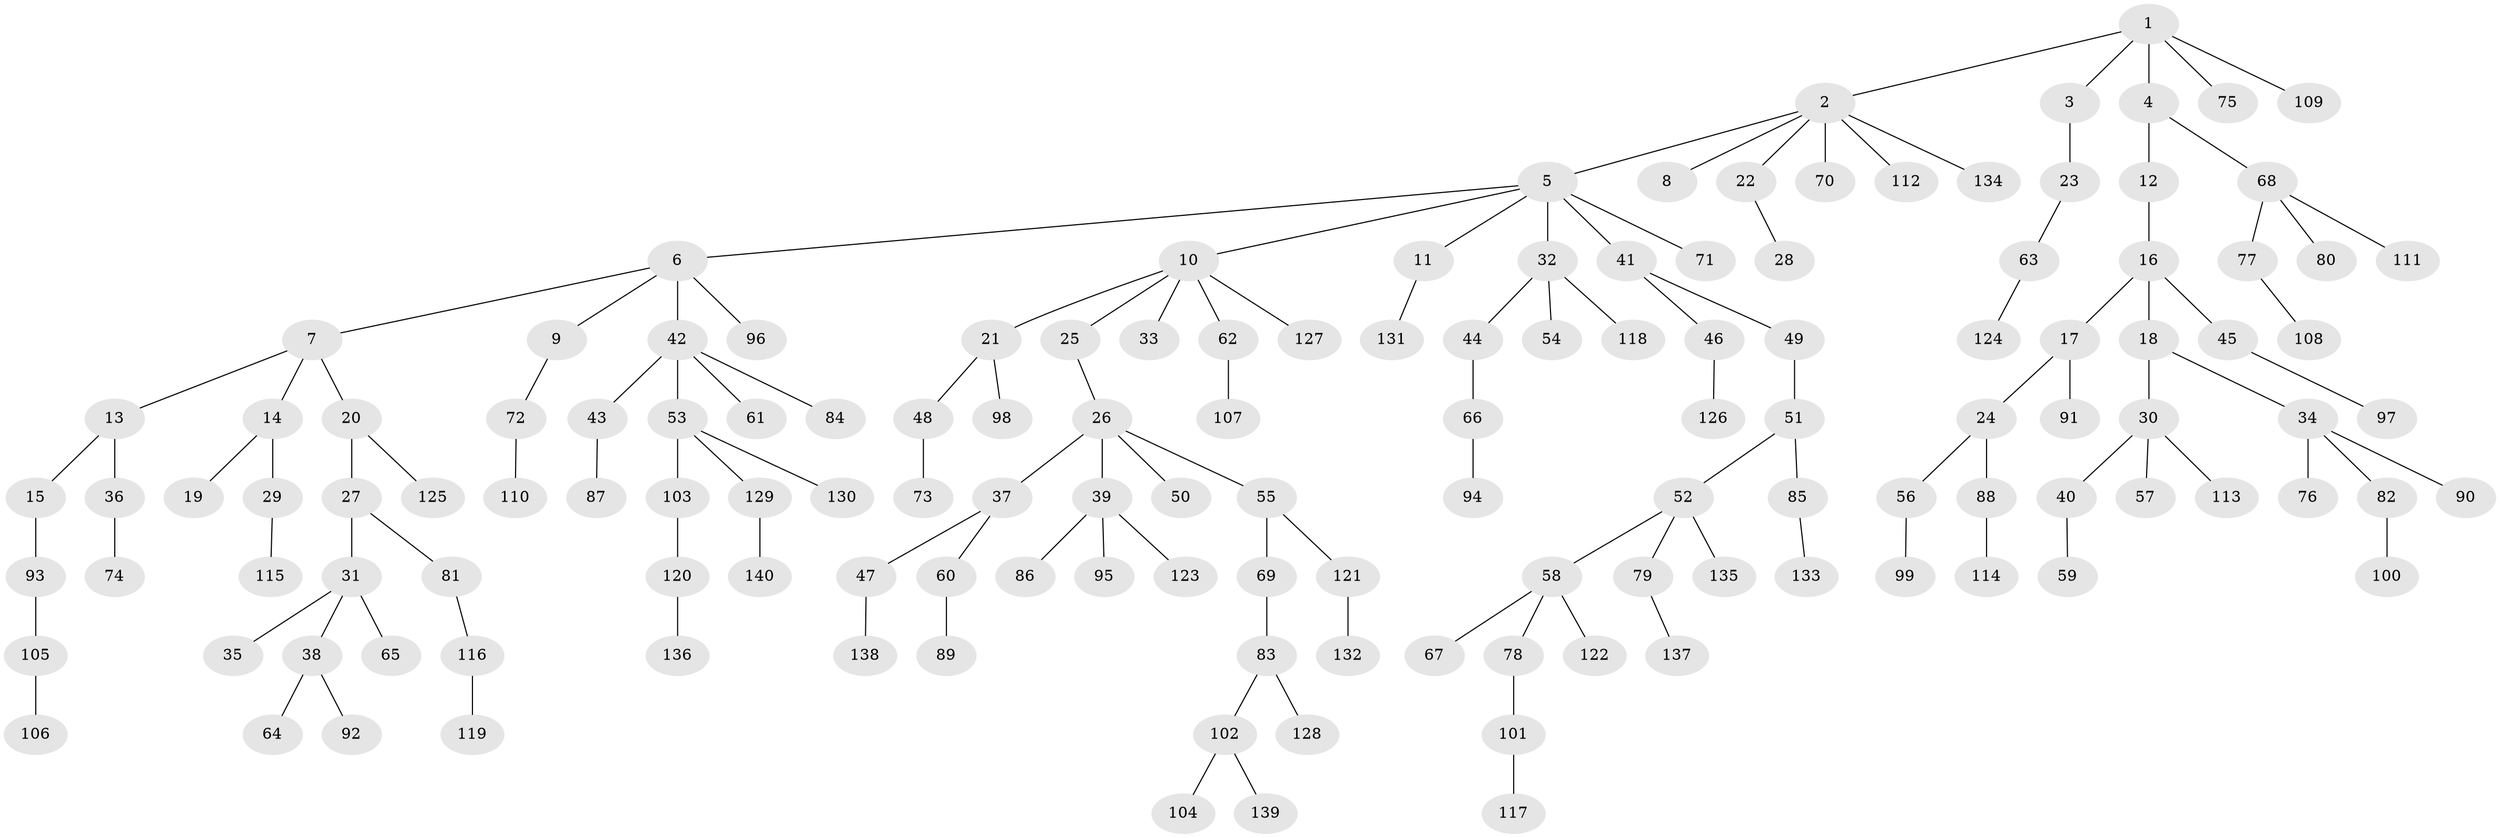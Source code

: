 // Generated by graph-tools (version 1.1) at 2025/50/03/09/25 03:50:18]
// undirected, 140 vertices, 139 edges
graph export_dot {
graph [start="1"]
  node [color=gray90,style=filled];
  1;
  2;
  3;
  4;
  5;
  6;
  7;
  8;
  9;
  10;
  11;
  12;
  13;
  14;
  15;
  16;
  17;
  18;
  19;
  20;
  21;
  22;
  23;
  24;
  25;
  26;
  27;
  28;
  29;
  30;
  31;
  32;
  33;
  34;
  35;
  36;
  37;
  38;
  39;
  40;
  41;
  42;
  43;
  44;
  45;
  46;
  47;
  48;
  49;
  50;
  51;
  52;
  53;
  54;
  55;
  56;
  57;
  58;
  59;
  60;
  61;
  62;
  63;
  64;
  65;
  66;
  67;
  68;
  69;
  70;
  71;
  72;
  73;
  74;
  75;
  76;
  77;
  78;
  79;
  80;
  81;
  82;
  83;
  84;
  85;
  86;
  87;
  88;
  89;
  90;
  91;
  92;
  93;
  94;
  95;
  96;
  97;
  98;
  99;
  100;
  101;
  102;
  103;
  104;
  105;
  106;
  107;
  108;
  109;
  110;
  111;
  112;
  113;
  114;
  115;
  116;
  117;
  118;
  119;
  120;
  121;
  122;
  123;
  124;
  125;
  126;
  127;
  128;
  129;
  130;
  131;
  132;
  133;
  134;
  135;
  136;
  137;
  138;
  139;
  140;
  1 -- 2;
  1 -- 3;
  1 -- 4;
  1 -- 75;
  1 -- 109;
  2 -- 5;
  2 -- 8;
  2 -- 22;
  2 -- 70;
  2 -- 112;
  2 -- 134;
  3 -- 23;
  4 -- 12;
  4 -- 68;
  5 -- 6;
  5 -- 10;
  5 -- 11;
  5 -- 32;
  5 -- 41;
  5 -- 71;
  6 -- 7;
  6 -- 9;
  6 -- 42;
  6 -- 96;
  7 -- 13;
  7 -- 14;
  7 -- 20;
  9 -- 72;
  10 -- 21;
  10 -- 25;
  10 -- 33;
  10 -- 62;
  10 -- 127;
  11 -- 131;
  12 -- 16;
  13 -- 15;
  13 -- 36;
  14 -- 19;
  14 -- 29;
  15 -- 93;
  16 -- 17;
  16 -- 18;
  16 -- 45;
  17 -- 24;
  17 -- 91;
  18 -- 30;
  18 -- 34;
  20 -- 27;
  20 -- 125;
  21 -- 48;
  21 -- 98;
  22 -- 28;
  23 -- 63;
  24 -- 56;
  24 -- 88;
  25 -- 26;
  26 -- 37;
  26 -- 39;
  26 -- 50;
  26 -- 55;
  27 -- 31;
  27 -- 81;
  29 -- 115;
  30 -- 40;
  30 -- 57;
  30 -- 113;
  31 -- 35;
  31 -- 38;
  31 -- 65;
  32 -- 44;
  32 -- 54;
  32 -- 118;
  34 -- 76;
  34 -- 82;
  34 -- 90;
  36 -- 74;
  37 -- 47;
  37 -- 60;
  38 -- 64;
  38 -- 92;
  39 -- 86;
  39 -- 95;
  39 -- 123;
  40 -- 59;
  41 -- 46;
  41 -- 49;
  42 -- 43;
  42 -- 53;
  42 -- 61;
  42 -- 84;
  43 -- 87;
  44 -- 66;
  45 -- 97;
  46 -- 126;
  47 -- 138;
  48 -- 73;
  49 -- 51;
  51 -- 52;
  51 -- 85;
  52 -- 58;
  52 -- 79;
  52 -- 135;
  53 -- 103;
  53 -- 129;
  53 -- 130;
  55 -- 69;
  55 -- 121;
  56 -- 99;
  58 -- 67;
  58 -- 78;
  58 -- 122;
  60 -- 89;
  62 -- 107;
  63 -- 124;
  66 -- 94;
  68 -- 77;
  68 -- 80;
  68 -- 111;
  69 -- 83;
  72 -- 110;
  77 -- 108;
  78 -- 101;
  79 -- 137;
  81 -- 116;
  82 -- 100;
  83 -- 102;
  83 -- 128;
  85 -- 133;
  88 -- 114;
  93 -- 105;
  101 -- 117;
  102 -- 104;
  102 -- 139;
  103 -- 120;
  105 -- 106;
  116 -- 119;
  120 -- 136;
  121 -- 132;
  129 -- 140;
}
